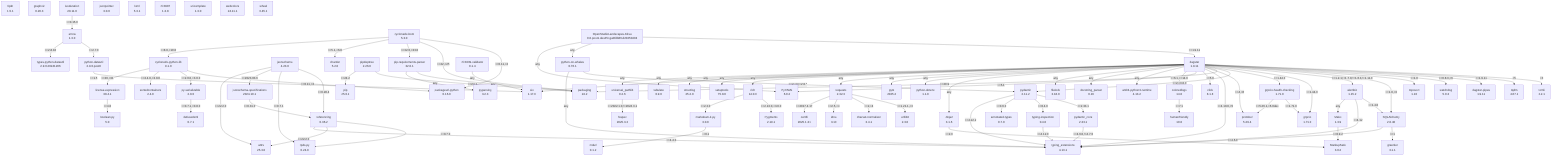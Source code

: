 flowchart TD
    classDef missing stroke-dasharray: 5
    alembic["alembic\n1.15.2"]
    annotated-types["annotated-types\n0.7.0"]
    antlr4-python3-runtime["antlr4-python3-runtime\n4.13.2"]
    arrow["arrow\n1.3.0"]
    attrs["attrs\n25.3.0"]
    boolean-py["boolean.py\n5.0"]
    certifi["certifi\n2025.1.31"]
    chardet["chardet\n5.2.0"]
    charset-normalizer["charset-normalizer\n3.4.1"]
    click_0["click\n8.1.8"]
    coloredlogs["coloredlogs\n14.0"]
    cyclonedx-bom["cyclonedx-bom\n5.3.0"]
    cyclonedx-python-lib["cyclonedx-python-lib\n9.1.0"]
    dagster-pipes["dagster-pipes\n1.9.11"]
    dagster["dagster\n1.9.11"]
    defusedxml["defusedxml\n0.7.1"]
    docstring-parser["docstring_parser\n0.16"]
    filelock["filelock\n3.18.0"]
    fqdn["fqdn\n1.5.1"]
    fsspec["fsspec\n2025.3.2"]
    graphviz["graphviz\n0.20.3"]
    greenlet["greenlet\n3.1.1"]
    grpcio-health-checking["grpcio-health-checking\n1.71.0"]
    grpcio["grpcio\n1.71.0"]
    humanfriendly["humanfriendly\n10.0"]
    idna["idna\n3.10"]
    isoduration["isoduration\n20.11.0"]
    jinja2["Jinja2\n3.1.6"]
    jsonpointer["jsonpointer\n3.0.0"]
    jsonschema-specifications["jsonschema-specifications\n2024.10.1"]
    jsonschema["jsonschema\n4.23.0"]
    license-expression["license-expression\n30.4.1"]
    lxml["lxml\n5.3.1"]
    mako["Mako\n1.3.9"]
    markdown-it-py["markdown-it-py\n3.0.0"]
    markupsafe["MarkupSafe\n3.0.2"]
    mdurl["mdurl\n0.1.2"]
    openstudiolandscapes-kitsu["OpenStudioLandscapes-Kitsu\n0.0.post1.dev45+ga0fdb86.d20250404"]
    packageurl-python["packageurl-python\n0.16.0"]
    packaging["packaging\n24.2"]
    pip-requirements-parser["pip-requirements-parser\n32.0.1"]
    pip["pip\n25.0.1"]
    pipdeptree["pipdeptree\n2.26.0"]
    protobuf["protobuf\n5.29.4"]
    py-serializable["py-serializable\n2.0.0"]
    pydantic-core["pydantic_core\n2.33.1"]
    pydantic["pydantic\n2.11.2"]
    pygments["Pygments\n2.19.1"]
    pyparsing["pyparsing\n3.2.3"]
    python-dateutil["python-dateutil\n2.9.0.post0"]
    python-dotenv["python-dotenv\n1.1.0"]
    python-on-whales["python-on-whales\n0.76.1"]
    pytz["pytz\n2025.2"]
    pyyaml["PyYAML\n6.0.2"]
    referencing["referencing\n0.36.2"]
    requests["requests\n2.32.3"]
    rfc3339-validator["rfc3339-validator\n0.1.4"]
    rfc3987["rfc3987\n1.3.8"]
    rich["rich\n14.0.0"]
    rpds-py["rpds-py\n0.24.0"]
    setuptools["setuptools\n75.8.0"]
    six["six\n1.17.0"]
    sortedcontainers["sortedcontainers\n2.4.0"]
    sqlalchemy["SQLAlchemy\n2.0.40"]
    structlog["structlog\n25.2.0"]
    tabulate["tabulate\n0.9.0"]
    tomli["tomli\n2.2.1"]
    toposort["toposort\n1.10"]
    tqdm["tqdm\n4.67.1"]
    types-python-dateutil["types-python-dateutil\n2.9.0.20241206"]
    typing-extensions["typing_extensions\n4.13.1"]
    typing-inspection["typing-inspection\n0.4.0"]
    universal-pathlib["universal_pathlib\n0.2.6"]
    uri-template["uri-template\n1.3.0"]
    urllib3["urllib3\n2.3.0"]
    watchdog["watchdog\n5.0.3"]
    webcolors["webcolors\n24.11.1"]
    wheel["wheel\n0.45.1"]
    alembic -- ">=1.4.0" --> sqlalchemy
    alembic -- ">=4.12" --> typing-extensions
    alembic -- "any" --> mako
    arrow -- ">=2.7.0" --> python-dateutil
    arrow -- ">=2.8.10" --> types-python-dateutil
    coloredlogs -- ">=7.1" --> humanfriendly
    cyclonedx-bom -- ">=0.11,<2" --> packageurl-python
    cyclonedx-bom -- ">=22,<25" --> packaging
    cyclonedx-bom -- ">=32.0,<33.0" --> pip-requirements-parser
    cyclonedx-bom -- ">=5.1,<6.0" --> chardet
    cyclonedx-bom -- ">=8.0,<10.0" --> cyclonedx-python-lib
    cyclonedx-python-lib -- ">=0.11,<2" --> packageurl-python
    cyclonedx-python-lib -- ">=2.0.0,<3.0.0" --> py-serializable
    cyclonedx-python-lib -- ">=2.4.0,<3.0.0" --> sortedcontainers
    cyclonedx-python-lib -- ">=30,<31" --> license-expression
    dagster -- "<3" --> tomli
    dagster -- "<5" --> tqdm
    dagster -- "==1.9.11" --> dagster-pipes
    dagster -- ">=0.8.3,<6" --> watchdog
    dagster -- ">=1.0" --> toposort
    dagster -- ">=1.0,<3" --> sqlalchemy
    dagster -- ">=1.2.1,!=1.7.0,!=1.6.3,!=1.11.0" --> alembic
    dagster -- ">=1.44.0" --> grpcio
    dagster -- ">=1.44.0" --> grpcio-health-checking
    dagster -- ">=2,<3.0.0" --> pydantic
    dagster -- ">=20.9" --> packaging
    dagster -- ">=4,<6" --> protobuf
    dagster -- ">=4.10.0,<5" --> typing-extensions
    dagster -- ">=5.0" --> click_0
    dagster -- ">=5.1" --> pyyaml
    dagster -- ">=6.1,<=14.0" --> coloredlogs
    dagster -- "any" --> antlr4-python3-runtime
    dagster -- "any" --> docstring-parser
    dagster -- "any" --> filelock
    dagster -- "any" --> jinja2
    dagster -- "any" --> python-dotenv
    dagster -- "any" --> pytz
    dagster -- "any" --> requests
    dagster -- "any" --> rich
    dagster -- "any" --> setuptools
    dagster -- "any" --> six
    dagster -- "any" --> structlog
    dagster -- "any" --> tabulate
    dagster -- "any" --> universal-pathlib
    grpcio-health-checking -- ">=1.71.0" --> grpcio
    grpcio-health-checking -- ">=5.26.1,<6.0dev" --> protobuf
    isoduration -- ">=0.15.0" --> arrow
    jinja2 -- ">=2.0" --> markupsafe
    jsonschema -- ">=0.28.4" --> referencing
    jsonschema -- ">=0.7.1" --> rpds-py
    jsonschema -- ">=2023.03.6" --> jsonschema-specifications
    jsonschema -- ">=22.2.0" --> attrs
    jsonschema-specifications -- ">=0.31.0" --> referencing
    license-expression -- ">=4.0" --> boolean-py
    mako -- ">=0.9.2" --> markupsafe
    markdown-it-py -- "~=0.1" --> mdurl
    openstudiolandscapes-kitsu -- "==1.9.11" --> dagster
    openstudiolandscapes-kitsu -- "any" --> python-on-whales
    openstudiolandscapes-kitsu -- "any" --> pyyaml
    pip-requirements-parser -- "any" --> packaging
    pip-requirements-parser -- "any" --> pyparsing
    pipdeptree -- ">=24.1" --> packaging
    pipdeptree -- ">=24.2" --> pip
    py-serializable -- ">=0.7.1,<0.8.0" --> defusedxml
    pydantic -- "==2.33.1" --> pydantic-core
    pydantic -- ">=0.4.0" --> typing-inspection
    pydantic -- ">=0.6.0" --> annotated-types
    pydantic -- ">=4.12.2" --> typing-extensions
    pydantic-core -- ">=4.6.0,!=4.7.0" --> typing-extensions
    python-dateutil -- ">=1.5" --> six
    python-on-whales -- ">=2,<3,!=2.0.*" --> pydantic
    python-on-whales -- "any" --> typing-extensions
    referencing -- ">=0.7.0" --> rpds-py
    referencing -- ">=22.2.0" --> attrs
    referencing -- ">=4.4.0" --> typing-extensions
    requests -- ">=1.21.1,<3" --> urllib3
    requests -- ">=2,<4" --> charset-normalizer
    requests -- ">=2.5,<4" --> idna
    requests -- ">=2017.4.17" --> certifi
    rfc3339-validator -- "any" --> six
    rich -- ">=2.13.0,<3.0.0" --> pygments
    rich -- ">=2.2.0" --> markdown-it-py
    sqlalchemy -- ">=1" --> greenlet
    sqlalchemy -- ">=4.6.0" --> typing-extensions
    typing-inspection -- ">=4.12.0" --> typing-extensions
    universal-pathlib -- ">=2022.1.0,!=2024.3.1" --> fsspec